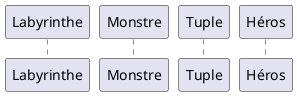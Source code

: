 @startuml

participant "Labyrinthe" as laby
participant "Monstre" as monstre
participant "Tuple" as tuple
participant "Héros" as heros






@enduml